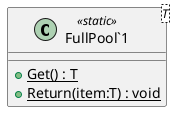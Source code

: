 @startuml
class "FullPool`1"<T> <<static>> {
    + {static} Get() : T
    + {static} Return(item:T) : void
}
@enduml

